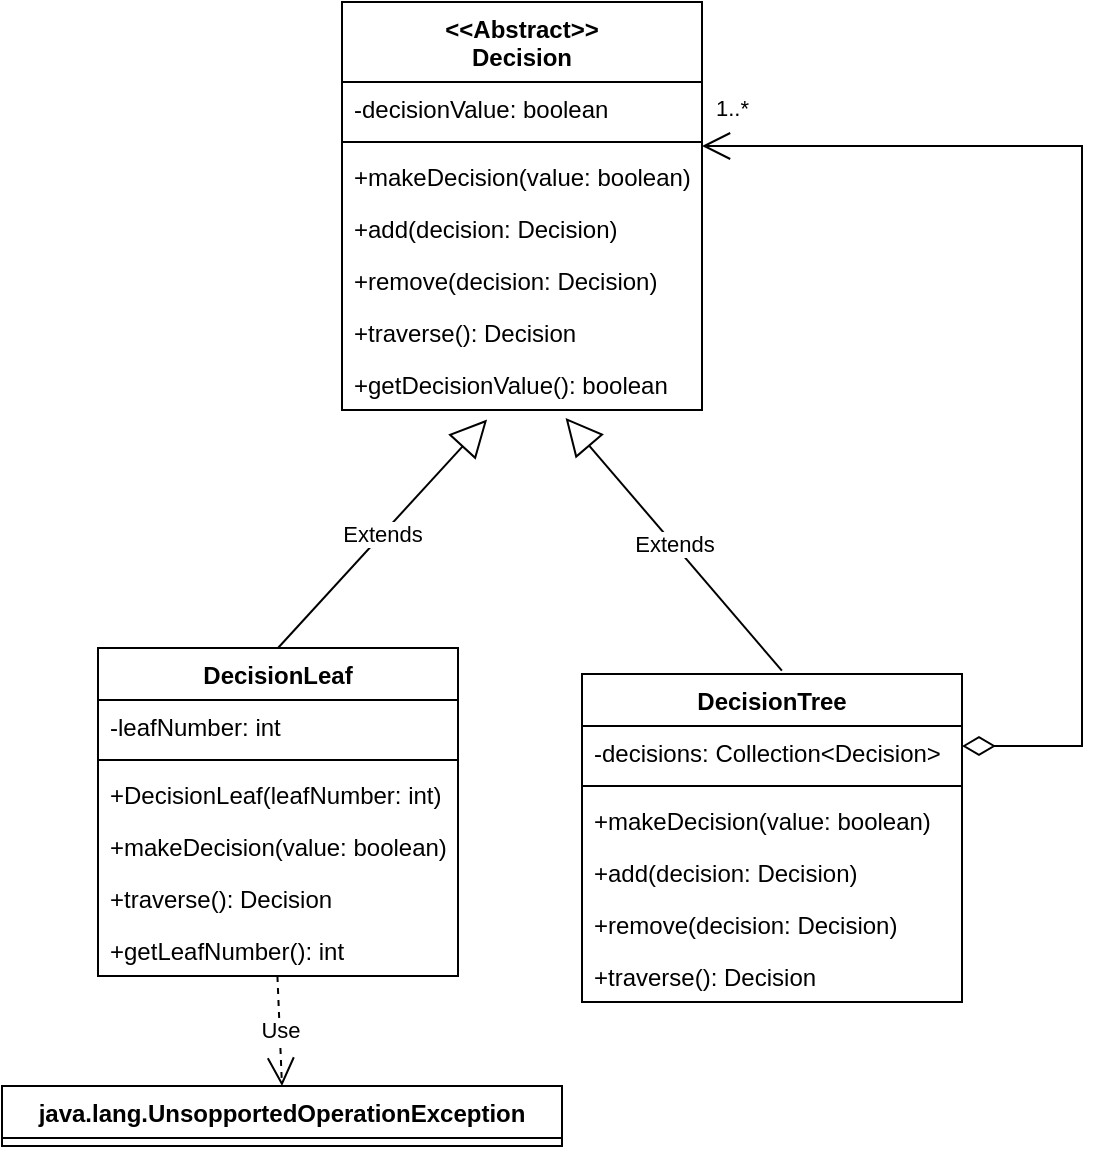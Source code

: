 <mxfile version="20.3.0" type="device"><diagram id="waX3XrK6CqwK0bpDL7hk" name="Pagina-1"><mxGraphModel dx="585" dy="721" grid="1" gridSize="10" guides="1" tooltips="1" connect="1" arrows="1" fold="1" page="1" pageScale="1" pageWidth="827" pageHeight="1169" math="0" shadow="0"><root><mxCell id="0"/><mxCell id="1" parent="0"/><mxCell id="rgU4EDmHz1ksDsiDiEOH-1" value="&lt;&lt;Abstract&gt;&gt;&#10;Decision&#10;" style="swimlane;fontStyle=1;align=center;verticalAlign=top;childLayout=stackLayout;horizontal=1;startSize=40;horizontalStack=0;resizeParent=1;resizeParentMax=0;resizeLast=0;collapsible=1;marginBottom=0;" parent="1" vertex="1"><mxGeometry x="310" y="314" width="180" height="204" as="geometry"/></mxCell><mxCell id="H6eDh1LxuKZ5FNRw6-Gw-2" value="-decisionValue: boolean" style="text;strokeColor=none;fillColor=none;align=left;verticalAlign=top;spacingLeft=4;spacingRight=4;overflow=hidden;rotatable=0;points=[[0,0.5],[1,0.5]];portConstraint=eastwest;" vertex="1" parent="rgU4EDmHz1ksDsiDiEOH-1"><mxGeometry y="40" width="180" height="26" as="geometry"/></mxCell><mxCell id="rgU4EDmHz1ksDsiDiEOH-3" value="" style="line;strokeWidth=1;fillColor=none;align=left;verticalAlign=middle;spacingTop=-1;spacingLeft=3;spacingRight=3;rotatable=0;labelPosition=right;points=[];portConstraint=eastwest;strokeColor=inherit;" parent="rgU4EDmHz1ksDsiDiEOH-1" vertex="1"><mxGeometry y="66" width="180" height="8" as="geometry"/></mxCell><mxCell id="rgU4EDmHz1ksDsiDiEOH-13" value="+makeDecision(value: boolean)" style="text;strokeColor=none;fillColor=none;align=left;verticalAlign=top;spacingLeft=4;spacingRight=4;overflow=hidden;rotatable=0;points=[[0,0.5],[1,0.5]];portConstraint=eastwest;" parent="rgU4EDmHz1ksDsiDiEOH-1" vertex="1"><mxGeometry y="74" width="180" height="26" as="geometry"/></mxCell><mxCell id="rgU4EDmHz1ksDsiDiEOH-14" value="+add(decision: Decision)" style="text;strokeColor=none;fillColor=none;align=left;verticalAlign=top;spacingLeft=4;spacingRight=4;overflow=hidden;rotatable=0;points=[[0,0.5],[1,0.5]];portConstraint=eastwest;" parent="rgU4EDmHz1ksDsiDiEOH-1" vertex="1"><mxGeometry y="100" width="180" height="26" as="geometry"/></mxCell><mxCell id="rgU4EDmHz1ksDsiDiEOH-15" value="+remove(decision: Decision)" style="text;strokeColor=none;fillColor=none;align=left;verticalAlign=top;spacingLeft=4;spacingRight=4;overflow=hidden;rotatable=0;points=[[0,0.5],[1,0.5]];portConstraint=eastwest;" parent="rgU4EDmHz1ksDsiDiEOH-1" vertex="1"><mxGeometry y="126" width="180" height="26" as="geometry"/></mxCell><mxCell id="H6eDh1LxuKZ5FNRw6-Gw-3" value="+traverse(): Decision" style="text;strokeColor=none;fillColor=none;align=left;verticalAlign=top;spacingLeft=4;spacingRight=4;overflow=hidden;rotatable=0;points=[[0,0.5],[1,0.5]];portConstraint=eastwest;" vertex="1" parent="rgU4EDmHz1ksDsiDiEOH-1"><mxGeometry y="152" width="180" height="26" as="geometry"/></mxCell><mxCell id="H6eDh1LxuKZ5FNRw6-Gw-1" value="+getDecisionValue(): boolean" style="text;strokeColor=none;fillColor=none;align=left;verticalAlign=top;spacingLeft=4;spacingRight=4;overflow=hidden;rotatable=0;points=[[0,0.5],[1,0.5]];portConstraint=eastwest;" vertex="1" parent="rgU4EDmHz1ksDsiDiEOH-1"><mxGeometry y="178" width="180" height="26" as="geometry"/></mxCell><mxCell id="rgU4EDmHz1ksDsiDiEOH-5" value="DecisionLeaf" style="swimlane;fontStyle=1;align=center;verticalAlign=top;childLayout=stackLayout;horizontal=1;startSize=26;horizontalStack=0;resizeParent=1;resizeParentMax=0;resizeLast=0;collapsible=1;marginBottom=0;" parent="1" vertex="1"><mxGeometry x="188" y="637" width="180" height="164" as="geometry"/></mxCell><mxCell id="rgU4EDmHz1ksDsiDiEOH-31" value="-leafNumber: int" style="text;strokeColor=none;fillColor=none;align=left;verticalAlign=top;spacingLeft=4;spacingRight=4;overflow=hidden;rotatable=0;points=[[0,0.5],[1,0.5]];portConstraint=eastwest;" parent="rgU4EDmHz1ksDsiDiEOH-5" vertex="1"><mxGeometry y="26" width="180" height="26" as="geometry"/></mxCell><mxCell id="rgU4EDmHz1ksDsiDiEOH-7" value="" style="line;strokeWidth=1;fillColor=none;align=left;verticalAlign=middle;spacingTop=-1;spacingLeft=3;spacingRight=3;rotatable=0;labelPosition=right;points=[];portConstraint=eastwest;strokeColor=inherit;" parent="rgU4EDmHz1ksDsiDiEOH-5" vertex="1"><mxGeometry y="52" width="180" height="8" as="geometry"/></mxCell><mxCell id="rgU4EDmHz1ksDsiDiEOH-32" value="+DecisionLeaf(leafNumber: int)" style="text;strokeColor=none;fillColor=none;align=left;verticalAlign=top;spacingLeft=4;spacingRight=4;overflow=hidden;rotatable=0;points=[[0,0.5],[1,0.5]];portConstraint=eastwest;" parent="rgU4EDmHz1ksDsiDiEOH-5" vertex="1"><mxGeometry y="60" width="180" height="26" as="geometry"/></mxCell><mxCell id="rgU4EDmHz1ksDsiDiEOH-8" value="+makeDecision(value: boolean)&#10;" style="text;strokeColor=none;fillColor=none;align=left;verticalAlign=top;spacingLeft=4;spacingRight=4;overflow=hidden;rotatable=0;points=[[0,0.5],[1,0.5]];portConstraint=eastwest;" parent="rgU4EDmHz1ksDsiDiEOH-5" vertex="1"><mxGeometry y="86" width="180" height="26" as="geometry"/></mxCell><mxCell id="rgU4EDmHz1ksDsiDiEOH-25" value="+traverse(): Decision" style="text;strokeColor=none;fillColor=none;align=left;verticalAlign=top;spacingLeft=4;spacingRight=4;overflow=hidden;rotatable=0;points=[[0,0.5],[1,0.5]];portConstraint=eastwest;" parent="rgU4EDmHz1ksDsiDiEOH-5" vertex="1"><mxGeometry y="112" width="180" height="26" as="geometry"/></mxCell><mxCell id="rgU4EDmHz1ksDsiDiEOH-24" value="+getLeafNumber(): int" style="text;strokeColor=none;fillColor=none;align=left;verticalAlign=top;spacingLeft=4;spacingRight=4;overflow=hidden;rotatable=0;points=[[0,0.5],[1,0.5]];portConstraint=eastwest;" parent="rgU4EDmHz1ksDsiDiEOH-5" vertex="1"><mxGeometry y="138" width="180" height="26" as="geometry"/></mxCell><mxCell id="rgU4EDmHz1ksDsiDiEOH-9" value="DecisionTree" style="swimlane;fontStyle=1;align=center;verticalAlign=top;childLayout=stackLayout;horizontal=1;startSize=26;horizontalStack=0;resizeParent=1;resizeParentMax=0;resizeLast=0;collapsible=1;marginBottom=0;" parent="1" vertex="1"><mxGeometry x="430" y="650" width="190" height="164" as="geometry"/></mxCell><mxCell id="rgU4EDmHz1ksDsiDiEOH-10" value="-decisions: Collection&lt;Decision&gt;" style="text;strokeColor=none;fillColor=none;align=left;verticalAlign=top;spacingLeft=4;spacingRight=4;overflow=hidden;rotatable=0;points=[[0,0.5],[1,0.5]];portConstraint=eastwest;" parent="rgU4EDmHz1ksDsiDiEOH-9" vertex="1"><mxGeometry y="26" width="190" height="26" as="geometry"/></mxCell><mxCell id="rgU4EDmHz1ksDsiDiEOH-11" value="" style="line;strokeWidth=1;fillColor=none;align=left;verticalAlign=middle;spacingTop=-1;spacingLeft=3;spacingRight=3;rotatable=0;labelPosition=right;points=[];portConstraint=eastwest;strokeColor=inherit;" parent="rgU4EDmHz1ksDsiDiEOH-9" vertex="1"><mxGeometry y="52" width="190" height="8" as="geometry"/></mxCell><mxCell id="rgU4EDmHz1ksDsiDiEOH-20" value="+makeDecision(value: boolean)" style="text;strokeColor=none;fillColor=none;align=left;verticalAlign=top;spacingLeft=4;spacingRight=4;overflow=hidden;rotatable=0;points=[[0,0.5],[1,0.5]];portConstraint=eastwest;" parent="rgU4EDmHz1ksDsiDiEOH-9" vertex="1"><mxGeometry y="60" width="190" height="26" as="geometry"/></mxCell><mxCell id="rgU4EDmHz1ksDsiDiEOH-21" value="+add(decision: Decision)" style="text;strokeColor=none;fillColor=none;align=left;verticalAlign=top;spacingLeft=4;spacingRight=4;overflow=hidden;rotatable=0;points=[[0,0.5],[1,0.5]];portConstraint=eastwest;" parent="rgU4EDmHz1ksDsiDiEOH-9" vertex="1"><mxGeometry y="86" width="190" height="26" as="geometry"/></mxCell><mxCell id="rgU4EDmHz1ksDsiDiEOH-22" value="+remove(decision: Decision)" style="text;strokeColor=none;fillColor=none;align=left;verticalAlign=top;spacingLeft=4;spacingRight=4;overflow=hidden;rotatable=0;points=[[0,0.5],[1,0.5]];portConstraint=eastwest;" parent="rgU4EDmHz1ksDsiDiEOH-9" vertex="1"><mxGeometry y="112" width="190" height="26" as="geometry"/></mxCell><mxCell id="rgU4EDmHz1ksDsiDiEOH-51" value="+traverse(): Decision" style="text;strokeColor=none;fillColor=none;align=left;verticalAlign=top;spacingLeft=4;spacingRight=4;overflow=hidden;rotatable=0;points=[[0,0.5],[1,0.5]];portConstraint=eastwest;" parent="rgU4EDmHz1ksDsiDiEOH-9" vertex="1"><mxGeometry y="138" width="190" height="26" as="geometry"/></mxCell><mxCell id="rgU4EDmHz1ksDsiDiEOH-17" value="1..*" style="endArrow=open;html=1;endSize=12;startArrow=diamondThin;startSize=14;startFill=0;edgeStyle=orthogonalEdgeStyle;align=left;verticalAlign=bottom;rounded=0;" parent="1" edge="1"><mxGeometry x="0.984" y="-10" relative="1" as="geometry"><mxPoint x="620" y="686" as="sourcePoint"/><mxPoint x="490" y="386" as="targetPoint"/><Array as="points"><mxPoint x="680" y="686"/><mxPoint x="680" y="386"/></Array><mxPoint as="offset"/></mxGeometry></mxCell><mxCell id="rgU4EDmHz1ksDsiDiEOH-18" value="Extends" style="endArrow=block;endSize=16;endFill=0;html=1;rounded=0;exitX=0.5;exitY=0;exitDx=0;exitDy=0;entryX=0.403;entryY=1.031;entryDx=0;entryDy=0;entryPerimeter=0;" parent="1" source="rgU4EDmHz1ksDsiDiEOH-5" edge="1"><mxGeometry width="160" relative="1" as="geometry"><mxPoint x="378" y="550" as="sourcePoint"/><mxPoint x="382.54" y="522.806" as="targetPoint"/></mxGeometry></mxCell><mxCell id="rgU4EDmHz1ksDsiDiEOH-19" value="Extends" style="endArrow=block;endSize=16;endFill=0;html=1;rounded=0;entryX=0.621;entryY=1;entryDx=0;entryDy=0;entryPerimeter=0;exitX=0.526;exitY=-0.01;exitDx=0;exitDy=0;exitPerimeter=0;" parent="1" source="rgU4EDmHz1ksDsiDiEOH-9" edge="1"><mxGeometry width="160" relative="1" as="geometry"><mxPoint x="528" y="620" as="sourcePoint"/><mxPoint x="421.78" y="522" as="targetPoint"/></mxGeometry></mxCell><mxCell id="rgU4EDmHz1ksDsiDiEOH-38" value="Use" style="endArrow=open;endSize=12;dashed=1;html=1;rounded=0;" parent="1" edge="1"><mxGeometry width="160" relative="1" as="geometry"><mxPoint x="277.71" y="801" as="sourcePoint"/><mxPoint x="280" y="856" as="targetPoint"/></mxGeometry></mxCell><mxCell id="rgU4EDmHz1ksDsiDiEOH-47" value="java.lang.UnsopportedOperationException" style="swimlane;fontStyle=1;align=center;verticalAlign=top;childLayout=stackLayout;horizontal=1;startSize=26;horizontalStack=0;resizeParent=1;resizeParentMax=0;resizeLast=0;collapsible=1;marginBottom=0;" parent="1" vertex="1" collapsed="1"><mxGeometry x="140" y="856" width="280" height="30" as="geometry"><mxRectangle x="300" y="1050" width="160" height="34" as="alternateBounds"/></mxGeometry></mxCell></root></mxGraphModel></diagram></mxfile>